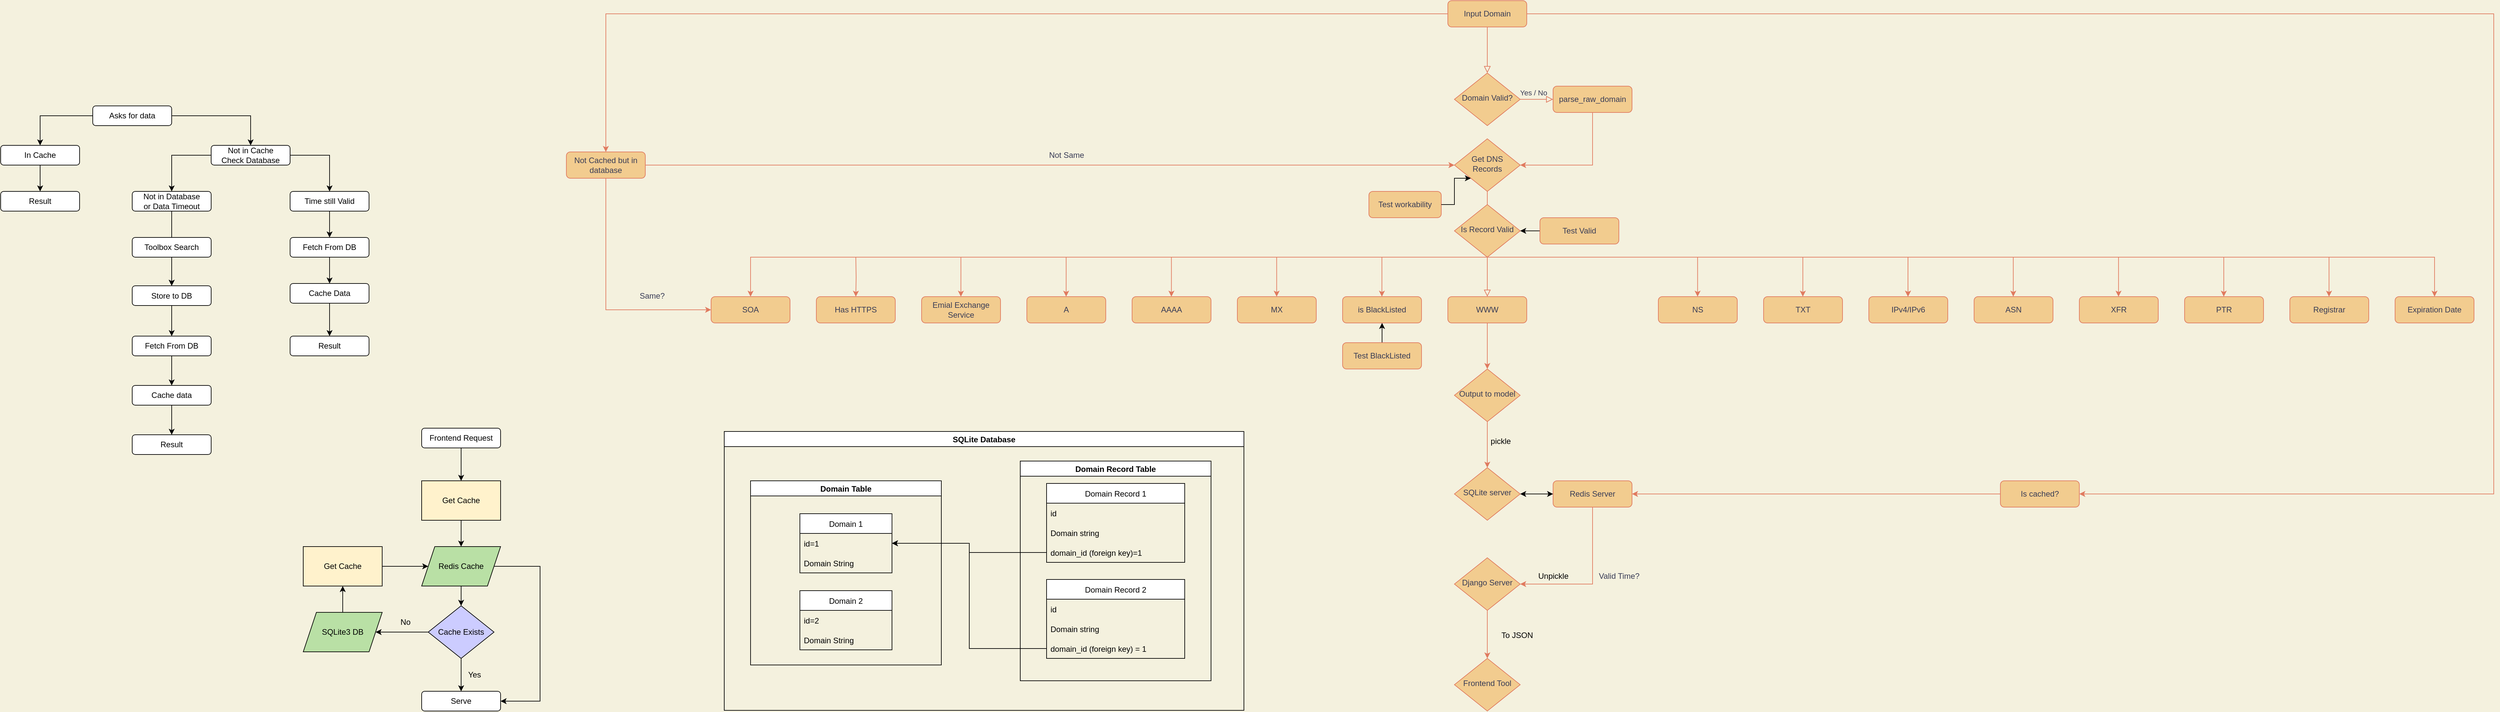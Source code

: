 <mxfile version="20.3.0" type="device"><diagram id="C5RBs43oDa-KdzZeNtuy" name="Page-1"><mxGraphModel dx="2955" dy="2113" grid="1" gridSize="10" guides="1" tooltips="1" connect="1" arrows="1" fold="1" page="1" pageScale="1" pageWidth="1169" pageHeight="827" background="#F4F1DE" math="0" shadow="0"><root><mxCell id="WIyWlLk6GJQsqaUBKTNV-0"/><mxCell id="WIyWlLk6GJQsqaUBKTNV-1" parent="WIyWlLk6GJQsqaUBKTNV-0"/><mxCell id="WIyWlLk6GJQsqaUBKTNV-2" value="" style="rounded=0;html=1;jettySize=auto;orthogonalLoop=1;fontSize=11;endArrow=block;endFill=0;endSize=8;strokeWidth=1;shadow=0;labelBackgroundColor=none;edgeStyle=orthogonalEdgeStyle;strokeColor=#E07A5F;fontColor=#393C56;" parent="WIyWlLk6GJQsqaUBKTNV-1" source="WIyWlLk6GJQsqaUBKTNV-3" target="WIyWlLk6GJQsqaUBKTNV-6" edge="1"><mxGeometry relative="1" as="geometry"/></mxCell><mxCell id="xuSdyTLcjYyy7Lvfnghe-105" style="edgeStyle=orthogonalEdgeStyle;rounded=0;orthogonalLoop=1;jettySize=auto;html=1;exitX=1;exitY=0.5;exitDx=0;exitDy=0;entryX=1;entryY=0.5;entryDx=0;entryDy=0;strokeColor=#E07A5F;fontColor=#393C56;labelBackgroundColor=#F4F1DE;" parent="WIyWlLk6GJQsqaUBKTNV-1" source="WIyWlLk6GJQsqaUBKTNV-3" target="xuSdyTLcjYyy7Lvfnghe-106" edge="1"><mxGeometry relative="1" as="geometry"><Array as="points"><mxPoint x="1750"/><mxPoint x="1750" y="730"/></Array></mxGeometry></mxCell><mxCell id="xuSdyTLcjYyy7Lvfnghe-109" style="edgeStyle=orthogonalEdgeStyle;rounded=0;orthogonalLoop=1;jettySize=auto;html=1;exitX=0;exitY=0.5;exitDx=0;exitDy=0;entryX=0.5;entryY=0;entryDx=0;entryDy=0;strokeColor=#E07A5F;fontColor=#393C56;labelBackgroundColor=#F4F1DE;" parent="WIyWlLk6GJQsqaUBKTNV-1" source="WIyWlLk6GJQsqaUBKTNV-3" target="xuSdyTLcjYyy7Lvfnghe-108" edge="1"><mxGeometry relative="1" as="geometry"/></mxCell><mxCell id="WIyWlLk6GJQsqaUBKTNV-3" value="Input Domain" style="rounded=1;whiteSpace=wrap;html=1;fontSize=12;glass=0;strokeWidth=1;shadow=0;fillColor=#F2CC8F;strokeColor=#E07A5F;fontColor=#393C56;" parent="WIyWlLk6GJQsqaUBKTNV-1" vertex="1"><mxGeometry x="160" y="-20" width="120" height="40" as="geometry"/></mxCell><mxCell id="WIyWlLk6GJQsqaUBKTNV-5" value="Yes / No" style="edgeStyle=orthogonalEdgeStyle;rounded=0;html=1;jettySize=auto;orthogonalLoop=1;fontSize=11;endArrow=block;endFill=0;endSize=8;strokeWidth=1;shadow=0;labelBackgroundColor=none;strokeColor=#E07A5F;fontColor=#393C56;" parent="WIyWlLk6GJQsqaUBKTNV-1" source="WIyWlLk6GJQsqaUBKTNV-6" edge="1"><mxGeometry x="-0.2" y="10" relative="1" as="geometry"><mxPoint as="offset"/><mxPoint x="320" y="130" as="targetPoint"/></mxGeometry></mxCell><mxCell id="WIyWlLk6GJQsqaUBKTNV-6" value="Domain Valid?" style="rhombus;whiteSpace=wrap;html=1;shadow=0;fontFamily=Helvetica;fontSize=12;align=center;strokeWidth=1;spacing=6;spacingTop=-4;fillColor=#F2CC8F;strokeColor=#E07A5F;fontColor=#393C56;" parent="WIyWlLk6GJQsqaUBKTNV-1" vertex="1"><mxGeometry x="170" y="90" width="100" height="80" as="geometry"/></mxCell><mxCell id="xuSdyTLcjYyy7Lvfnghe-0" style="edgeStyle=orthogonalEdgeStyle;rounded=0;orthogonalLoop=1;jettySize=auto;html=1;exitX=0.5;exitY=1;exitDx=0;exitDy=0;entryX=1;entryY=0.5;entryDx=0;entryDy=0;strokeColor=#E07A5F;fontColor=#393C56;labelBackgroundColor=#F4F1DE;" parent="WIyWlLk6GJQsqaUBKTNV-1" target="WIyWlLk6GJQsqaUBKTNV-10" edge="1"><mxGeometry relative="1" as="geometry"><mxPoint x="380" y="150" as="sourcePoint"/><Array as="points"><mxPoint x="380" y="230"/></Array></mxGeometry></mxCell><mxCell id="WIyWlLk6GJQsqaUBKTNV-7" value="parse_raw_domain" style="rounded=1;whiteSpace=wrap;html=1;fontSize=12;glass=0;strokeWidth=1;shadow=0;fillColor=#F2CC8F;strokeColor=#E07A5F;fontColor=#393C56;" parent="WIyWlLk6GJQsqaUBKTNV-1" vertex="1"><mxGeometry x="320" y="110" width="120" height="40" as="geometry"/></mxCell><mxCell id="xuSdyTLcjYyy7Lvfnghe-17" style="edgeStyle=orthogonalEdgeStyle;rounded=0;orthogonalLoop=1;jettySize=auto;html=1;exitX=0.5;exitY=1;exitDx=0;exitDy=0;entryX=0.5;entryY=0;entryDx=0;entryDy=0;strokeColor=#E07A5F;fontColor=#393C56;labelBackgroundColor=#F4F1DE;" parent="WIyWlLk6GJQsqaUBKTNV-1" source="WIyWlLk6GJQsqaUBKTNV-10" target="xuSdyTLcjYyy7Lvfnghe-2" edge="1"><mxGeometry relative="1" as="geometry"><mxPoint x="-900" y="420" as="targetPoint"/><Array as="points"><mxPoint x="-900" y="370"/></Array></mxGeometry></mxCell><mxCell id="WIyWlLk6GJQsqaUBKTNV-10" value="Get DNS Records" style="rhombus;whiteSpace=wrap;html=1;shadow=0;fontFamily=Helvetica;fontSize=12;align=center;strokeWidth=1;spacing=6;spacingTop=-4;fillColor=#F2CC8F;strokeColor=#E07A5F;fontColor=#393C56;" parent="WIyWlLk6GJQsqaUBKTNV-1" vertex="1"><mxGeometry x="170" y="190" width="100" height="80" as="geometry"/></mxCell><mxCell id="xuSdyTLcjYyy7Lvfnghe-100" style="edgeStyle=orthogonalEdgeStyle;rounded=0;orthogonalLoop=1;jettySize=auto;html=1;exitX=0.5;exitY=1;exitDx=0;exitDy=0;entryX=0.5;entryY=0;entryDx=0;entryDy=0;strokeColor=#E07A5F;fontColor=#393C56;labelBackgroundColor=#F4F1DE;" parent="WIyWlLk6GJQsqaUBKTNV-1" source="WIyWlLk6GJQsqaUBKTNV-11" target="xuSdyTLcjYyy7Lvfnghe-34" edge="1"><mxGeometry relative="1" as="geometry"/></mxCell><mxCell id="WIyWlLk6GJQsqaUBKTNV-11" value="WWW" style="rounded=1;whiteSpace=wrap;html=1;fontSize=12;glass=0;strokeWidth=1;shadow=0;fillColor=#F2CC8F;strokeColor=#E07A5F;fontColor=#393C56;" parent="WIyWlLk6GJQsqaUBKTNV-1" vertex="1"><mxGeometry x="160" y="430" width="120" height="40" as="geometry"/></mxCell><mxCell id="xuSdyTLcjYyy7Lvfnghe-2" value="SOA" style="rounded=1;whiteSpace=wrap;html=1;fontSize=12;glass=0;strokeWidth=1;shadow=0;fillColor=#F2CC8F;strokeColor=#E07A5F;fontColor=#393C56;" parent="WIyWlLk6GJQsqaUBKTNV-1" vertex="1"><mxGeometry x="-960" y="430" width="120" height="40" as="geometry"/></mxCell><mxCell id="xuSdyTLcjYyy7Lvfnghe-3" value="MX" style="rounded=1;whiteSpace=wrap;html=1;fontSize=12;glass=0;strokeWidth=1;shadow=0;fillColor=#F2CC8F;strokeColor=#E07A5F;fontColor=#393C56;" parent="WIyWlLk6GJQsqaUBKTNV-1" vertex="1"><mxGeometry x="-160" y="430" width="120" height="40" as="geometry"/></mxCell><mxCell id="xuSdyTLcjYyy7Lvfnghe-4" value="NS" style="rounded=1;whiteSpace=wrap;html=1;fontSize=12;glass=0;strokeWidth=1;shadow=0;fillColor=#F2CC8F;strokeColor=#E07A5F;fontColor=#393C56;" parent="WIyWlLk6GJQsqaUBKTNV-1" vertex="1"><mxGeometry x="480" y="430" width="120" height="40" as="geometry"/></mxCell><mxCell id="xuSdyTLcjYyy7Lvfnghe-5" value="AAAA" style="rounded=1;whiteSpace=wrap;html=1;fontSize=12;glass=0;strokeWidth=1;shadow=0;fillColor=#F2CC8F;strokeColor=#E07A5F;fontColor=#393C56;" parent="WIyWlLk6GJQsqaUBKTNV-1" vertex="1"><mxGeometry x="-320" y="430" width="120" height="40" as="geometry"/></mxCell><mxCell id="xuSdyTLcjYyy7Lvfnghe-6" value="TXT" style="rounded=1;whiteSpace=wrap;html=1;fontSize=12;glass=0;strokeWidth=1;shadow=0;fillColor=#F2CC8F;strokeColor=#E07A5F;fontColor=#393C56;" parent="WIyWlLk6GJQsqaUBKTNV-1" vertex="1"><mxGeometry x="640" y="430" width="120" height="40" as="geometry"/></mxCell><mxCell id="xuSdyTLcjYyy7Lvfnghe-7" value="A" style="rounded=1;whiteSpace=wrap;html=1;fontSize=12;glass=0;strokeWidth=1;shadow=0;fillColor=#F2CC8F;strokeColor=#E07A5F;fontColor=#393C56;" parent="WIyWlLk6GJQsqaUBKTNV-1" vertex="1"><mxGeometry x="-480" y="430" width="120" height="40" as="geometry"/></mxCell><mxCell id="xuSdyTLcjYyy7Lvfnghe-8" value="IPv4/IPv6" style="rounded=1;whiteSpace=wrap;html=1;fontSize=12;glass=0;strokeWidth=1;shadow=0;fillColor=#F2CC8F;strokeColor=#E07A5F;fontColor=#393C56;" parent="WIyWlLk6GJQsqaUBKTNV-1" vertex="1"><mxGeometry x="800" y="430" width="120" height="40" as="geometry"/></mxCell><mxCell id="xuSdyTLcjYyy7Lvfnghe-9" value="ASN" style="rounded=1;whiteSpace=wrap;html=1;fontSize=12;glass=0;strokeWidth=1;shadow=0;fillColor=#F2CC8F;strokeColor=#E07A5F;fontColor=#393C56;" parent="WIyWlLk6GJQsqaUBKTNV-1" vertex="1"><mxGeometry x="960" y="430" width="120" height="40" as="geometry"/></mxCell><mxCell id="xuSdyTLcjYyy7Lvfnghe-10" value="XFR" style="rounded=1;whiteSpace=wrap;html=1;fontSize=12;glass=0;strokeWidth=1;shadow=0;fillColor=#F2CC8F;strokeColor=#E07A5F;fontColor=#393C56;" parent="WIyWlLk6GJQsqaUBKTNV-1" vertex="1"><mxGeometry x="1120" y="430" width="120" height="40" as="geometry"/></mxCell><mxCell id="xuSdyTLcjYyy7Lvfnghe-11" value="PTR" style="rounded=1;whiteSpace=wrap;html=1;fontSize=12;glass=0;strokeWidth=1;shadow=0;fillColor=#F2CC8F;strokeColor=#E07A5F;fontColor=#393C56;" parent="WIyWlLk6GJQsqaUBKTNV-1" vertex="1"><mxGeometry x="1280" y="430" width="120" height="40" as="geometry"/></mxCell><mxCell id="xuSdyTLcjYyy7Lvfnghe-12" value="Registrar" style="rounded=1;whiteSpace=wrap;html=1;fontSize=12;glass=0;strokeWidth=1;shadow=0;fillColor=#F2CC8F;strokeColor=#E07A5F;fontColor=#393C56;" parent="WIyWlLk6GJQsqaUBKTNV-1" vertex="1"><mxGeometry x="1440" y="430" width="120" height="40" as="geometry"/></mxCell><mxCell id="xuSdyTLcjYyy7Lvfnghe-13" value="Expiration Date" style="rounded=1;whiteSpace=wrap;html=1;fontSize=12;glass=0;strokeWidth=1;shadow=0;fillColor=#F2CC8F;strokeColor=#E07A5F;fontColor=#393C56;" parent="WIyWlLk6GJQsqaUBKTNV-1" vertex="1"><mxGeometry x="1600" y="430" width="120" height="40" as="geometry"/></mxCell><mxCell id="xuSdyTLcjYyy7Lvfnghe-14" value="Emial Exchange Service&lt;span style=&quot;color: rgba(0, 0, 0, 0); font-family: monospace; font-size: 0px; text-align: start;&quot;&gt;%3CmxGraphModel%3E%3Croot%3E%3CmxCell%20id%3D%220%22%2F%3E%3CmxCell%20id%3D%221%22%20parent%3D%220%22%2F%3E%3CmxCell%20id%3D%222%22%20value%3D%22A%22%20style%3D%22rounded%3D1%3BwhiteSpace%3Dwrap%3Bhtml%3D1%3BfontSize%3D12%3Bglass%3D0%3BstrokeWidth%3D1%3Bshadow%3D0%3B%22%20vertex%3D%221%22%20parent%3D%221%22%3E%3CmxGeometry%20x%3D%22-480%22%20y%3D%22430%22%20width%3D%22120%22%20height%3D%2240%22%20as%3D%22geometry%22%2F%3E%3C%2FmxCell%3E%3C%2Froot%3E%3C%2FmxGraphModel%3E&lt;/span&gt;" style="rounded=1;whiteSpace=wrap;html=1;fontSize=12;glass=0;strokeWidth=1;shadow=0;fillColor=#F2CC8F;strokeColor=#E07A5F;fontColor=#393C56;" parent="WIyWlLk6GJQsqaUBKTNV-1" vertex="1"><mxGeometry x="-640" y="430" width="120" height="40" as="geometry"/></mxCell><mxCell id="xuSdyTLcjYyy7Lvfnghe-15" value="Has HTTPS" style="rounded=1;whiteSpace=wrap;html=1;fontSize=12;glass=0;strokeWidth=1;shadow=0;fillColor=#F2CC8F;strokeColor=#E07A5F;fontColor=#393C56;" parent="WIyWlLk6GJQsqaUBKTNV-1" vertex="1"><mxGeometry x="-800" y="430" width="120" height="40" as="geometry"/></mxCell><mxCell id="xuSdyTLcjYyy7Lvfnghe-16" value="is BlackListed" style="rounded=1;whiteSpace=wrap;html=1;fontSize=12;glass=0;strokeWidth=1;shadow=0;fillColor=#F2CC8F;strokeColor=#E07A5F;fontColor=#393C56;" parent="WIyWlLk6GJQsqaUBKTNV-1" vertex="1"><mxGeometry y="430" width="120" height="40" as="geometry"/></mxCell><mxCell id="xuSdyTLcjYyy7Lvfnghe-28" style="edgeStyle=orthogonalEdgeStyle;rounded=0;orthogonalLoop=1;jettySize=auto;html=1;entryX=0.5;entryY=0;entryDx=0;entryDy=0;strokeColor=#E07A5F;fontColor=#393C56;labelBackgroundColor=#F4F1DE;" parent="WIyWlLk6GJQsqaUBKTNV-1" edge="1"><mxGeometry relative="1" as="geometry"><mxPoint x="859.53" y="430" as="targetPoint"/><mxPoint x="859.53" y="370" as="sourcePoint"/><Array as="points"><mxPoint x="859.77" y="400"/><mxPoint x="859.77" y="400"/></Array></mxGeometry></mxCell><mxCell id="xuSdyTLcjYyy7Lvfnghe-116" style="edgeStyle=orthogonalEdgeStyle;rounded=0;orthogonalLoop=1;jettySize=auto;html=1;entryX=0.5;entryY=0;entryDx=0;entryDy=0;strokeColor=#E07A5F;fontColor=#393C56;labelBackgroundColor=#F4F1DE;" parent="WIyWlLk6GJQsqaUBKTNV-1" source="xuSdyTLcjYyy7Lvfnghe-34" target="xuSdyTLcjYyy7Lvfnghe-35" edge="1"><mxGeometry relative="1" as="geometry"/></mxCell><mxCell id="xuSdyTLcjYyy7Lvfnghe-34" value="Output to model&lt;br&gt;" style="rhombus;whiteSpace=wrap;html=1;shadow=0;fontFamily=Helvetica;fontSize=12;align=center;strokeWidth=1;spacing=6;spacingTop=-4;fillColor=#F2CC8F;strokeColor=#E07A5F;fontColor=#393C56;" parent="WIyWlLk6GJQsqaUBKTNV-1" vertex="1"><mxGeometry x="170" y="540" width="100" height="80" as="geometry"/></mxCell><mxCell id="xuSdyTLcjYyy7Lvfnghe-35" value="SQLite server" style="rhombus;whiteSpace=wrap;html=1;shadow=0;fontFamily=Helvetica;fontSize=12;align=center;strokeWidth=1;spacing=6;spacingTop=-4;fillColor=#F2CC8F;strokeColor=#E07A5F;fontColor=#393C56;" parent="WIyWlLk6GJQsqaUBKTNV-1" vertex="1"><mxGeometry x="170" y="690" width="100" height="80" as="geometry"/></mxCell><mxCell id="xuSdyTLcjYyy7Lvfnghe-120" style="edgeStyle=orthogonalEdgeStyle;rounded=0;orthogonalLoop=1;jettySize=auto;html=1;entryX=0.5;entryY=0;entryDx=0;entryDy=0;strokeColor=#E07A5F;fontColor=#393C56;labelBackgroundColor=#F4F1DE;" parent="WIyWlLk6GJQsqaUBKTNV-1" source="xuSdyTLcjYyy7Lvfnghe-36" target="xuSdyTLcjYyy7Lvfnghe-37" edge="1"><mxGeometry relative="1" as="geometry"/></mxCell><mxCell id="xuSdyTLcjYyy7Lvfnghe-36" value="Django Server" style="rhombus;whiteSpace=wrap;html=1;shadow=0;fontFamily=Helvetica;fontSize=12;align=center;strokeWidth=1;spacing=6;spacingTop=-4;fillColor=#F2CC8F;strokeColor=#E07A5F;fontColor=#393C56;" parent="WIyWlLk6GJQsqaUBKTNV-1" vertex="1"><mxGeometry x="170" y="827" width="100" height="80" as="geometry"/></mxCell><mxCell id="xuSdyTLcjYyy7Lvfnghe-37" value="Frontend Tool" style="rhombus;whiteSpace=wrap;html=1;shadow=0;fontFamily=Helvetica;fontSize=12;align=center;strokeWidth=1;spacing=6;spacingTop=-4;fillColor=#F2CC8F;strokeColor=#E07A5F;fontColor=#393C56;" parent="WIyWlLk6GJQsqaUBKTNV-1" vertex="1"><mxGeometry x="170" y="980" width="100" height="80" as="geometry"/></mxCell><mxCell id="xuSdyTLcjYyy7Lvfnghe-40" value="" style="group;fontColor=#393C56;" parent="WIyWlLk6GJQsqaUBKTNV-1" vertex="1" connectable="0"><mxGeometry x="-740" y="370" width="2400" height="30" as="geometry"/></mxCell><mxCell id="xuSdyTLcjYyy7Lvfnghe-30" style="edgeStyle=orthogonalEdgeStyle;rounded=0;orthogonalLoop=1;jettySize=auto;html=1;entryX=0.5;entryY=0;entryDx=0;entryDy=0;strokeColor=#E07A5F;fontColor=#393C56;labelBackgroundColor=#F4F1DE;" parent="xuSdyTLcjYyy7Lvfnghe-40" edge="1"><mxGeometry relative="1" as="geometry"><mxPoint x="1759.58" y="60" as="targetPoint"/><mxPoint x="1759.58" as="sourcePoint"/><Array as="points"><mxPoint x="1759.82" y="30"/><mxPoint x="1759.82" y="30"/></Array></mxGeometry></mxCell><mxCell id="xuSdyTLcjYyy7Lvfnghe-31" style="edgeStyle=orthogonalEdgeStyle;rounded=0;orthogonalLoop=1;jettySize=auto;html=1;entryX=0.5;entryY=0;entryDx=0;entryDy=0;strokeColor=#E07A5F;fontColor=#393C56;labelBackgroundColor=#F4F1DE;" parent="xuSdyTLcjYyy7Lvfnghe-40" edge="1"><mxGeometry relative="1" as="geometry"><mxPoint x="1919.58" y="60" as="targetPoint"/><mxPoint x="1919.58" as="sourcePoint"/><Array as="points"><mxPoint x="1919.82" y="30"/><mxPoint x="1919.82" y="30"/></Array></mxGeometry></mxCell><mxCell id="xuSdyTLcjYyy7Lvfnghe-32" style="edgeStyle=orthogonalEdgeStyle;rounded=0;orthogonalLoop=1;jettySize=auto;html=1;entryX=0.5;entryY=0;entryDx=0;entryDy=0;strokeColor=#E07A5F;fontColor=#393C56;labelBackgroundColor=#F4F1DE;" parent="xuSdyTLcjYyy7Lvfnghe-40" edge="1"><mxGeometry relative="1" as="geometry"><mxPoint x="2079.58" y="60" as="targetPoint"/><mxPoint x="2079.58" as="sourcePoint"/><Array as="points"><mxPoint x="2079.82" y="30"/><mxPoint x="2079.82" y="30"/></Array></mxGeometry></mxCell><mxCell id="xuSdyTLcjYyy7Lvfnghe-33" style="edgeStyle=orthogonalEdgeStyle;rounded=0;orthogonalLoop=1;jettySize=auto;html=1;entryX=0.5;entryY=0;entryDx=0;entryDy=0;strokeColor=#E07A5F;fontColor=#393C56;labelBackgroundColor=#F4F1DE;" parent="xuSdyTLcjYyy7Lvfnghe-40" edge="1"><mxGeometry relative="1" as="geometry"><mxPoint x="2239.58" y="60" as="targetPoint"/><mxPoint x="2239.58" as="sourcePoint"/><Array as="points"><mxPoint x="2239.82" y="30"/><mxPoint x="2239.82" y="30"/></Array></mxGeometry></mxCell><mxCell id="xuSdyTLcjYyy7Lvfnghe-39" value="" style="group;fontColor=#393C56;" parent="xuSdyTLcjYyy7Lvfnghe-40" vertex="1" connectable="0"><mxGeometry width="2400" height="30" as="geometry"/></mxCell><mxCell id="xuSdyTLcjYyy7Lvfnghe-18" style="edgeStyle=orthogonalEdgeStyle;rounded=0;orthogonalLoop=1;jettySize=auto;html=1;entryX=0.5;entryY=0;entryDx=0;entryDy=0;strokeColor=#E07A5F;fontColor=#393C56;labelBackgroundColor=#F4F1DE;" parent="xuSdyTLcjYyy7Lvfnghe-39" target="xuSdyTLcjYyy7Lvfnghe-15" edge="1"><mxGeometry relative="1" as="geometry"><mxPoint x="-0.143" as="targetPoint"/><mxPoint as="sourcePoint"/></mxGeometry></mxCell><mxCell id="xuSdyTLcjYyy7Lvfnghe-19" style="edgeStyle=orthogonalEdgeStyle;rounded=0;orthogonalLoop=1;jettySize=auto;html=1;entryX=0.5;entryY=0;entryDx=0;entryDy=0;strokeColor=#E07A5F;fontColor=#393C56;labelBackgroundColor=#F4F1DE;" parent="xuSdyTLcjYyy7Lvfnghe-39" edge="1"><mxGeometry relative="1" as="geometry"><mxPoint x="159.76" y="60" as="targetPoint"/><mxPoint x="159.76" as="sourcePoint"/><Array as="points"><mxPoint x="159.76" y="20"/><mxPoint x="159.76" y="20"/></Array></mxGeometry></mxCell><mxCell id="xuSdyTLcjYyy7Lvfnghe-20" style="edgeStyle=orthogonalEdgeStyle;rounded=0;orthogonalLoop=1;jettySize=auto;html=1;entryX=0.5;entryY=0;entryDx=0;entryDy=0;strokeColor=#E07A5F;fontColor=#393C56;labelBackgroundColor=#F4F1DE;" parent="xuSdyTLcjYyy7Lvfnghe-39" edge="1"><mxGeometry relative="1" as="geometry"><mxPoint x="319.76" y="60" as="targetPoint"/><mxPoint x="319.76" as="sourcePoint"/><Array as="points"><mxPoint x="319.76" y="20"/><mxPoint x="319.76" y="20"/></Array></mxGeometry></mxCell><mxCell id="xuSdyTLcjYyy7Lvfnghe-21" style="edgeStyle=orthogonalEdgeStyle;rounded=0;orthogonalLoop=1;jettySize=auto;html=1;entryX=0.5;entryY=0;entryDx=0;entryDy=0;strokeColor=#E07A5F;fontColor=#393C56;labelBackgroundColor=#F4F1DE;" parent="xuSdyTLcjYyy7Lvfnghe-39" edge="1"><mxGeometry relative="1" as="geometry"><mxPoint x="479.76" y="60" as="targetPoint"/><mxPoint x="479.76" as="sourcePoint"/><Array as="points"><mxPoint x="479.76" y="20"/><mxPoint x="479.76" y="20"/></Array></mxGeometry></mxCell><mxCell id="xuSdyTLcjYyy7Lvfnghe-24" style="edgeStyle=orthogonalEdgeStyle;rounded=0;orthogonalLoop=1;jettySize=auto;html=1;entryX=0.5;entryY=0;entryDx=0;entryDy=0;strokeColor=#E07A5F;fontColor=#393C56;labelBackgroundColor=#F4F1DE;" parent="xuSdyTLcjYyy7Lvfnghe-39" edge="1"><mxGeometry relative="1" as="geometry"><mxPoint x="1279.67" y="60" as="targetPoint"/><mxPoint x="1279.67" as="sourcePoint"/><Array as="points"><mxPoint x="1279.91" y="30"/><mxPoint x="1279.91" y="30"/></Array></mxGeometry></mxCell><mxCell id="xuSdyTLcjYyy7Lvfnghe-27" style="edgeStyle=orthogonalEdgeStyle;rounded=0;orthogonalLoop=1;jettySize=auto;html=1;entryX=0.5;entryY=0;entryDx=0;entryDy=0;strokeColor=#E07A5F;fontColor=#393C56;labelBackgroundColor=#F4F1DE;" parent="xuSdyTLcjYyy7Lvfnghe-39" edge="1"><mxGeometry relative="1" as="geometry"><mxPoint x="1439.67" y="60" as="targetPoint"/><mxPoint x="1439.67" as="sourcePoint"/><Array as="points"><mxPoint x="1439.91" y="30"/><mxPoint x="1439.91" y="30"/></Array></mxGeometry></mxCell><mxCell id="xuSdyTLcjYyy7Lvfnghe-29" style="edgeStyle=orthogonalEdgeStyle;rounded=0;orthogonalLoop=1;jettySize=auto;html=1;entryX=0.5;entryY=0;entryDx=0;entryDy=0;strokeColor=#E07A5F;fontColor=#393C56;labelBackgroundColor=#F4F1DE;" parent="xuSdyTLcjYyy7Lvfnghe-39" edge="1"><mxGeometry relative="1" as="geometry"><mxPoint x="1599.53" y="60" as="targetPoint"/><mxPoint x="1599.53" as="sourcePoint"/><Array as="points"><mxPoint x="1599.77" y="30"/><mxPoint x="1599.77" y="30"/></Array></mxGeometry></mxCell><mxCell id="xuSdyTLcjYyy7Lvfnghe-38" value="" style="group;fontColor=#393C56;" parent="xuSdyTLcjYyy7Lvfnghe-39" vertex="1" connectable="0"><mxGeometry x="640" width="1760" height="30" as="geometry"/></mxCell><mxCell id="WIyWlLk6GJQsqaUBKTNV-8" value="" style="rounded=0;html=1;jettySize=auto;orthogonalLoop=1;fontSize=11;endArrow=block;endFill=0;endSize=8;strokeWidth=1;shadow=0;labelBackgroundColor=none;edgeStyle=orthogonalEdgeStyle;strokeColor=#E07A5F;fontColor=#393C56;" parent="xuSdyTLcjYyy7Lvfnghe-38" source="WIyWlLk6GJQsqaUBKTNV-10" target="WIyWlLk6GJQsqaUBKTNV-11" edge="1"><mxGeometry x="0.333" y="20" relative="1" as="geometry"><mxPoint as="offset"/></mxGeometry></mxCell><mxCell id="xuSdyTLcjYyy7Lvfnghe-25" style="edgeStyle=orthogonalEdgeStyle;rounded=0;orthogonalLoop=1;jettySize=auto;html=1;exitX=0.5;exitY=1;exitDx=0;exitDy=0;entryX=0.5;entryY=0;entryDx=0;entryDy=0;strokeColor=#E07A5F;fontColor=#393C56;labelBackgroundColor=#F4F1DE;" parent="xuSdyTLcjYyy7Lvfnghe-38" source="WIyWlLk6GJQsqaUBKTNV-10" target="xuSdyTLcjYyy7Lvfnghe-13" edge="1"><mxGeometry relative="1" as="geometry"><Array as="points"><mxPoint x="1760"/></Array></mxGeometry></mxCell><mxCell id="xuSdyTLcjYyy7Lvfnghe-22" style="edgeStyle=orthogonalEdgeStyle;rounded=0;orthogonalLoop=1;jettySize=auto;html=1;entryX=0.5;entryY=0;entryDx=0;entryDy=0;strokeColor=#E07A5F;fontColor=#393C56;labelBackgroundColor=#F4F1DE;" parent="xuSdyTLcjYyy7Lvfnghe-38" edge="1"><mxGeometry relative="1" as="geometry"><mxPoint x="-0.24" y="60" as="targetPoint"/><mxPoint x="-0.24" as="sourcePoint"/><Array as="points"><mxPoint y="30"/><mxPoint y="30"/></Array></mxGeometry></mxCell><mxCell id="xuSdyTLcjYyy7Lvfnghe-23" style="edgeStyle=orthogonalEdgeStyle;rounded=0;orthogonalLoop=1;jettySize=auto;html=1;entryX=0.5;entryY=0;entryDx=0;entryDy=0;strokeColor=#E07A5F;fontColor=#393C56;labelBackgroundColor=#F4F1DE;" parent="xuSdyTLcjYyy7Lvfnghe-38" edge="1"><mxGeometry relative="1" as="geometry"><mxPoint x="159.76" y="60" as="targetPoint"/><mxPoint x="159.76" as="sourcePoint"/><Array as="points"><mxPoint x="160" y="30"/><mxPoint x="160" y="30"/></Array></mxGeometry></mxCell><mxCell id="xuSdyTLcjYyy7Lvfnghe-104" style="edgeStyle=orthogonalEdgeStyle;rounded=0;orthogonalLoop=1;jettySize=auto;html=1;exitX=0.5;exitY=1;exitDx=0;exitDy=0;entryX=1;entryY=0.5;entryDx=0;entryDy=0;strokeColor=#E07A5F;fontColor=#393C56;labelBackgroundColor=#F4F1DE;" parent="WIyWlLk6GJQsqaUBKTNV-1" source="xuSdyTLcjYyy7Lvfnghe-102" target="xuSdyTLcjYyy7Lvfnghe-36" edge="1"><mxGeometry relative="1" as="geometry"/></mxCell><mxCell id="xuSdyTLcjYyy7Lvfnghe-102" value="Redis Server" style="rounded=1;whiteSpace=wrap;html=1;fontSize=12;glass=0;strokeWidth=1;shadow=0;fillColor=#F2CC8F;strokeColor=#E07A5F;fontColor=#393C56;" parent="WIyWlLk6GJQsqaUBKTNV-1" vertex="1"><mxGeometry x="320" y="710" width="120" height="40" as="geometry"/></mxCell><mxCell id="xuSdyTLcjYyy7Lvfnghe-107" style="edgeStyle=orthogonalEdgeStyle;rounded=0;orthogonalLoop=1;jettySize=auto;html=1;exitX=0;exitY=0.5;exitDx=0;exitDy=0;entryX=1;entryY=0.5;entryDx=0;entryDy=0;strokeColor=#E07A5F;fontColor=#393C56;labelBackgroundColor=#F4F1DE;" parent="WIyWlLk6GJQsqaUBKTNV-1" source="xuSdyTLcjYyy7Lvfnghe-106" target="xuSdyTLcjYyy7Lvfnghe-102" edge="1"><mxGeometry relative="1" as="geometry"/></mxCell><mxCell id="xuSdyTLcjYyy7Lvfnghe-106" value="Is cached?" style="rounded=1;whiteSpace=wrap;html=1;fontSize=12;glass=0;strokeWidth=1;shadow=0;fillColor=#F2CC8F;strokeColor=#E07A5F;fontColor=#393C56;" parent="WIyWlLk6GJQsqaUBKTNV-1" vertex="1"><mxGeometry x="1000" y="710" width="120" height="40" as="geometry"/></mxCell><mxCell id="xuSdyTLcjYyy7Lvfnghe-110" style="edgeStyle=orthogonalEdgeStyle;rounded=0;orthogonalLoop=1;jettySize=auto;html=1;exitX=0.5;exitY=1;exitDx=0;exitDy=0;entryX=0;entryY=0.5;entryDx=0;entryDy=0;strokeColor=#E07A5F;fontColor=#393C56;labelBackgroundColor=#F4F1DE;" parent="WIyWlLk6GJQsqaUBKTNV-1" source="xuSdyTLcjYyy7Lvfnghe-108" target="xuSdyTLcjYyy7Lvfnghe-2" edge="1"><mxGeometry relative="1" as="geometry"><Array as="points"><mxPoint x="-1120" y="450"/></Array></mxGeometry></mxCell><mxCell id="xuSdyTLcjYyy7Lvfnghe-114" style="edgeStyle=orthogonalEdgeStyle;rounded=0;orthogonalLoop=1;jettySize=auto;html=1;exitX=1;exitY=0.5;exitDx=0;exitDy=0;entryX=0;entryY=0.5;entryDx=0;entryDy=0;strokeColor=#E07A5F;fontColor=#393C56;labelBackgroundColor=#F4F1DE;" parent="WIyWlLk6GJQsqaUBKTNV-1" source="xuSdyTLcjYyy7Lvfnghe-108" target="WIyWlLk6GJQsqaUBKTNV-10" edge="1"><mxGeometry relative="1" as="geometry"/></mxCell><mxCell id="xuSdyTLcjYyy7Lvfnghe-108" value="Not Cached but in database" style="rounded=1;whiteSpace=wrap;html=1;fontSize=12;glass=0;strokeWidth=1;shadow=0;flipV=1;fillColor=#F2CC8F;strokeColor=#E07A5F;fontColor=#393C56;" parent="WIyWlLk6GJQsqaUBKTNV-1" vertex="1"><mxGeometry x="-1180" y="210" width="120" height="40" as="geometry"/></mxCell><mxCell id="xuSdyTLcjYyy7Lvfnghe-112" value="Same?" style="text;html=1;align=center;verticalAlign=middle;resizable=0;points=[];autosize=1;strokeColor=none;fillColor=none;fontColor=#393C56;" parent="WIyWlLk6GJQsqaUBKTNV-1" vertex="1"><mxGeometry x="-1080" y="414" width="60" height="30" as="geometry"/></mxCell><mxCell id="xuSdyTLcjYyy7Lvfnghe-115" value="Not Same" style="text;html=1;align=center;verticalAlign=middle;resizable=0;points=[];autosize=1;strokeColor=none;fillColor=none;fontColor=#393C56;" parent="WIyWlLk6GJQsqaUBKTNV-1" vertex="1"><mxGeometry x="-460" y="200" width="80" height="30" as="geometry"/></mxCell><mxCell id="xuSdyTLcjYyy7Lvfnghe-118" value="Valid Time?" style="text;html=1;align=center;verticalAlign=middle;resizable=0;points=[];autosize=1;strokeColor=none;fillColor=none;fontColor=#393C56;" parent="WIyWlLk6GJQsqaUBKTNV-1" vertex="1"><mxGeometry x="375" y="840" width="90" height="30" as="geometry"/></mxCell><mxCell id="2LNnuSasA7xMnwPG6WVS-0" value="" style="endArrow=classic;startArrow=classic;html=1;rounded=0;entryX=0;entryY=0.5;entryDx=0;entryDy=0;" parent="WIyWlLk6GJQsqaUBKTNV-1" target="xuSdyTLcjYyy7Lvfnghe-102" edge="1"><mxGeometry width="50" height="50" relative="1" as="geometry"><mxPoint x="270" y="730" as="sourcePoint"/><mxPoint x="320" y="680" as="targetPoint"/></mxGeometry></mxCell><mxCell id="2LNnuSasA7xMnwPG6WVS-4" value="Is Record Valid" style="rhombus;whiteSpace=wrap;html=1;shadow=0;fontFamily=Helvetica;fontSize=12;align=center;strokeWidth=1;spacing=6;spacingTop=-4;fillColor=#F2CC8F;strokeColor=#E07A5F;fontColor=#393C56;" parent="WIyWlLk6GJQsqaUBKTNV-1" vertex="1"><mxGeometry x="170" y="290" width="100" height="80" as="geometry"/></mxCell><mxCell id="2LNnuSasA7xMnwPG6WVS-6" value="" style="edgeStyle=orthogonalEdgeStyle;rounded=0;orthogonalLoop=1;jettySize=auto;html=1;" parent="WIyWlLk6GJQsqaUBKTNV-1" source="2LNnuSasA7xMnwPG6WVS-5" target="2LNnuSasA7xMnwPG6WVS-4" edge="1"><mxGeometry relative="1" as="geometry"/></mxCell><mxCell id="2LNnuSasA7xMnwPG6WVS-5" value="Test Valid" style="rounded=1;whiteSpace=wrap;html=1;fontSize=12;glass=0;strokeWidth=1;shadow=0;fillColor=#F2CC8F;strokeColor=#E07A5F;fontColor=#393C56;" parent="WIyWlLk6GJQsqaUBKTNV-1" vertex="1"><mxGeometry x="300" y="310" width="120" height="40" as="geometry"/></mxCell><mxCell id="2LNnuSasA7xMnwPG6WVS-8" value="" style="edgeStyle=orthogonalEdgeStyle;rounded=0;orthogonalLoop=1;jettySize=auto;html=1;" parent="WIyWlLk6GJQsqaUBKTNV-1" source="2LNnuSasA7xMnwPG6WVS-7" target="xuSdyTLcjYyy7Lvfnghe-16" edge="1"><mxGeometry relative="1" as="geometry"/></mxCell><mxCell id="2LNnuSasA7xMnwPG6WVS-7" value="Test BlackListed" style="rounded=1;whiteSpace=wrap;html=1;fontSize=12;glass=0;strokeWidth=1;shadow=0;fillColor=#F2CC8F;strokeColor=#E07A5F;fontColor=#393C56;" parent="WIyWlLk6GJQsqaUBKTNV-1" vertex="1"><mxGeometry y="500" width="120" height="40" as="geometry"/></mxCell><mxCell id="2LNnuSasA7xMnwPG6WVS-9" value="Test workability" style="rounded=1;whiteSpace=wrap;html=1;fontSize=12;glass=0;strokeWidth=1;shadow=0;fillColor=#F2CC8F;strokeColor=#E07A5F;fontColor=#393C56;" parent="WIyWlLk6GJQsqaUBKTNV-1" vertex="1"><mxGeometry x="40" y="270" width="110" height="40" as="geometry"/></mxCell><mxCell id="2LNnuSasA7xMnwPG6WVS-10" value="" style="edgeStyle=orthogonalEdgeStyle;rounded=0;orthogonalLoop=1;jettySize=auto;html=1;entryX=0;entryY=1;entryDx=0;entryDy=0;exitX=1;exitY=0.5;exitDx=0;exitDy=0;" parent="WIyWlLk6GJQsqaUBKTNV-1" source="2LNnuSasA7xMnwPG6WVS-9" target="WIyWlLk6GJQsqaUBKTNV-10" edge="1"><mxGeometry relative="1" as="geometry"><mxPoint x="70.034" y="510" as="sourcePoint"/><mxPoint x="70.034" y="480" as="targetPoint"/></mxGeometry></mxCell><mxCell id="VyJinqwNUKmUt_eFGT4Y-0" value="pickle" style="text;html=1;align=center;verticalAlign=middle;resizable=0;points=[];autosize=1;strokeColor=none;fillColor=none;" parent="WIyWlLk6GJQsqaUBKTNV-1" vertex="1"><mxGeometry x="215" y="635" width="50" height="30" as="geometry"/></mxCell><mxCell id="VyJinqwNUKmUt_eFGT4Y-1" value="Unpickle" style="text;html=1;align=center;verticalAlign=middle;resizable=0;points=[];autosize=1;strokeColor=none;fillColor=none;" parent="WIyWlLk6GJQsqaUBKTNV-1" vertex="1"><mxGeometry x="285" y="840" width="70" height="30" as="geometry"/></mxCell><mxCell id="VyJinqwNUKmUt_eFGT4Y-2" value="To JSON" style="text;html=1;align=center;verticalAlign=middle;resizable=0;points=[];autosize=1;strokeColor=none;fillColor=none;" parent="WIyWlLk6GJQsqaUBKTNV-1" vertex="1"><mxGeometry x="230" y="930" width="70" height="30" as="geometry"/></mxCell><mxCell id="ofWvxWKO5_pVaXuyly6F-19" value="SQLite Database" style="swimlane;" parent="WIyWlLk6GJQsqaUBKTNV-1" vertex="1"><mxGeometry x="-940" y="635" width="790" height="424" as="geometry"/></mxCell><mxCell id="ofWvxWKO5_pVaXuyly6F-20" value="Domain Table" style="swimlane;" parent="ofWvxWKO5_pVaXuyly6F-19" vertex="1"><mxGeometry x="40" y="75" width="290" height="280" as="geometry"/></mxCell><mxCell id="ofWvxWKO5_pVaXuyly6F-0" value="Domain 1" style="swimlane;fontStyle=0;childLayout=stackLayout;horizontal=1;startSize=30;horizontalStack=0;resizeParent=1;resizeParentMax=0;resizeLast=0;collapsible=1;marginBottom=0;" parent="ofWvxWKO5_pVaXuyly6F-20" vertex="1"><mxGeometry x="75" y="50" width="140" height="90" as="geometry"><mxRectangle x="-520" y="707" width="90" height="30" as="alternateBounds"/></mxGeometry></mxCell><mxCell id="ofWvxWKO5_pVaXuyly6F-1" value="id=1" style="text;strokeColor=none;fillColor=none;align=left;verticalAlign=middle;spacingLeft=4;spacingRight=4;overflow=hidden;points=[[0,0.5],[1,0.5]];portConstraint=eastwest;rotatable=0;" parent="ofWvxWKO5_pVaXuyly6F-0" vertex="1"><mxGeometry y="30" width="140" height="30" as="geometry"/></mxCell><mxCell id="ofWvxWKO5_pVaXuyly6F-2" value="Domain String" style="text;strokeColor=none;fillColor=none;align=left;verticalAlign=middle;spacingLeft=4;spacingRight=4;overflow=hidden;points=[[0,0.5],[1,0.5]];portConstraint=eastwest;rotatable=0;" parent="ofWvxWKO5_pVaXuyly6F-0" vertex="1"><mxGeometry y="60" width="140" height="30" as="geometry"/></mxCell><mxCell id="ofWvxWKO5_pVaXuyly6F-16" value="Domain 2" style="swimlane;fontStyle=0;childLayout=stackLayout;horizontal=1;startSize=30;horizontalStack=0;resizeParent=1;resizeParentMax=0;resizeLast=0;collapsible=1;marginBottom=0;" parent="ofWvxWKO5_pVaXuyly6F-20" vertex="1"><mxGeometry x="75" y="167" width="140" height="90" as="geometry"><mxRectangle x="-520" y="850" width="90" height="30" as="alternateBounds"/></mxGeometry></mxCell><mxCell id="ofWvxWKO5_pVaXuyly6F-17" value="id=2" style="text;strokeColor=none;fillColor=none;align=left;verticalAlign=middle;spacingLeft=4;spacingRight=4;overflow=hidden;points=[[0,0.5],[1,0.5]];portConstraint=eastwest;rotatable=0;" parent="ofWvxWKO5_pVaXuyly6F-16" vertex="1"><mxGeometry y="30" width="140" height="30" as="geometry"/></mxCell><mxCell id="ofWvxWKO5_pVaXuyly6F-18" value="Domain String" style="text;strokeColor=none;fillColor=none;align=left;verticalAlign=middle;spacingLeft=4;spacingRight=4;overflow=hidden;points=[[0,0.5],[1,0.5]];portConstraint=eastwest;rotatable=0;" parent="ofWvxWKO5_pVaXuyly6F-16" vertex="1"><mxGeometry y="60" width="140" height="30" as="geometry"/></mxCell><mxCell id="ofWvxWKO5_pVaXuyly6F-21" value="Domain Record Table" style="swimlane;startSize=23;" parent="ofWvxWKO5_pVaXuyly6F-19" vertex="1"><mxGeometry x="450" y="45" width="290" height="334" as="geometry"/></mxCell><mxCell id="ofWvxWKO5_pVaXuyly6F-11" value="Domain Record 2" style="swimlane;fontStyle=0;childLayout=stackLayout;horizontal=1;startSize=30;horizontalStack=0;resizeParent=1;resizeParentMax=0;resizeLast=0;collapsible=1;marginBottom=0;" parent="ofWvxWKO5_pVaXuyly6F-21" vertex="1"><mxGeometry x="40" y="180" width="210" height="120" as="geometry"/></mxCell><mxCell id="ofWvxWKO5_pVaXuyly6F-12" value="id" style="text;strokeColor=none;fillColor=none;align=left;verticalAlign=middle;spacingLeft=4;spacingRight=4;overflow=hidden;points=[[0,0.5],[1,0.5]];portConstraint=eastwest;rotatable=0;" parent="ofWvxWKO5_pVaXuyly6F-11" vertex="1"><mxGeometry y="30" width="210" height="30" as="geometry"/></mxCell><mxCell id="ofWvxWKO5_pVaXuyly6F-13" value="Domain string" style="text;strokeColor=none;fillColor=none;align=left;verticalAlign=middle;spacingLeft=4;spacingRight=4;overflow=hidden;points=[[0,0.5],[1,0.5]];portConstraint=eastwest;rotatable=0;" parent="ofWvxWKO5_pVaXuyly6F-11" vertex="1"><mxGeometry y="60" width="210" height="30" as="geometry"/></mxCell><mxCell id="ofWvxWKO5_pVaXuyly6F-14" value="domain_id (foreign key) = 1" style="text;strokeColor=none;fillColor=none;align=left;verticalAlign=middle;spacingLeft=4;spacingRight=4;overflow=hidden;points=[[0,0.5],[1,0.5]];portConstraint=eastwest;rotatable=0;" parent="ofWvxWKO5_pVaXuyly6F-11" vertex="1"><mxGeometry y="90" width="210" height="30" as="geometry"/></mxCell><mxCell id="ofWvxWKO5_pVaXuyly6F-5" value="Domain Record 1" style="swimlane;fontStyle=0;childLayout=stackLayout;horizontal=1;startSize=30;horizontalStack=0;resizeParent=1;resizeParentMax=0;resizeLast=0;collapsible=1;marginBottom=0;" parent="ofWvxWKO5_pVaXuyly6F-21" vertex="1"><mxGeometry x="40" y="34" width="210" height="120" as="geometry"><mxRectangle x="-310" y="710" width="130" height="30" as="alternateBounds"/></mxGeometry></mxCell><mxCell id="ofWvxWKO5_pVaXuyly6F-6" value="id" style="text;strokeColor=none;fillColor=none;align=left;verticalAlign=middle;spacingLeft=4;spacingRight=4;overflow=hidden;points=[[0,0.5],[1,0.5]];portConstraint=eastwest;rotatable=0;" parent="ofWvxWKO5_pVaXuyly6F-5" vertex="1"><mxGeometry y="30" width="210" height="30" as="geometry"/></mxCell><mxCell id="ofWvxWKO5_pVaXuyly6F-7" value="Domain string" style="text;strokeColor=none;fillColor=none;align=left;verticalAlign=middle;spacingLeft=4;spacingRight=4;overflow=hidden;points=[[0,0.5],[1,0.5]];portConstraint=eastwest;rotatable=0;" parent="ofWvxWKO5_pVaXuyly6F-5" vertex="1"><mxGeometry y="60" width="210" height="30" as="geometry"/></mxCell><mxCell id="ofWvxWKO5_pVaXuyly6F-8" value="domain_id (foreign key)=1" style="text;strokeColor=none;fillColor=none;align=left;verticalAlign=middle;spacingLeft=4;spacingRight=4;overflow=hidden;points=[[0,0.5],[1,0.5]];portConstraint=eastwest;rotatable=0;" parent="ofWvxWKO5_pVaXuyly6F-5" vertex="1"><mxGeometry y="90" width="210" height="30" as="geometry"/></mxCell><mxCell id="ofWvxWKO5_pVaXuyly6F-28" style="edgeStyle=orthogonalEdgeStyle;rounded=0;orthogonalLoop=1;jettySize=auto;html=1;entryX=1;entryY=0.5;entryDx=0;entryDy=0;" parent="ofWvxWKO5_pVaXuyly6F-19" source="ofWvxWKO5_pVaXuyly6F-14" target="ofWvxWKO5_pVaXuyly6F-1" edge="1"><mxGeometry relative="1" as="geometry"/></mxCell><mxCell id="ofWvxWKO5_pVaXuyly6F-29" style="edgeStyle=orthogonalEdgeStyle;rounded=0;orthogonalLoop=1;jettySize=auto;html=1;entryX=1;entryY=0.5;entryDx=0;entryDy=0;" parent="ofWvxWKO5_pVaXuyly6F-19" source="ofWvxWKO5_pVaXuyly6F-8" target="ofWvxWKO5_pVaXuyly6F-1" edge="1"><mxGeometry relative="1" as="geometry"/></mxCell><mxCell id="qeRjneHifb7n4f_oGjR0-21" value="" style="group" vertex="1" connectable="0" parent="WIyWlLk6GJQsqaUBKTNV-1"><mxGeometry x="-1580" y="630" width="360" height="430" as="geometry"/></mxCell><mxCell id="qeRjneHifb7n4f_oGjR0-0" value="&lt;font style=&quot;font-size: 12px;&quot;&gt;Frontend Request&lt;/font&gt;" style="rounded=1;whiteSpace=wrap;html=1;" vertex="1" parent="qeRjneHifb7n4f_oGjR0-21"><mxGeometry x="180" width="120" height="30" as="geometry"/></mxCell><mxCell id="qeRjneHifb7n4f_oGjR0-3" value="Get Cache" style="rounded=0;whiteSpace=wrap;html=1;fontSize=12;fillColor=#FFF2CC;" vertex="1" parent="qeRjneHifb7n4f_oGjR0-21"><mxGeometry x="180" y="80" width="120" height="60" as="geometry"/></mxCell><mxCell id="qeRjneHifb7n4f_oGjR0-4" value="" style="edgeStyle=orthogonalEdgeStyle;rounded=0;orthogonalLoop=1;jettySize=auto;html=1;fontSize=12;" edge="1" parent="qeRjneHifb7n4f_oGjR0-21" source="qeRjneHifb7n4f_oGjR0-0" target="qeRjneHifb7n4f_oGjR0-3"><mxGeometry relative="1" as="geometry"/></mxCell><mxCell id="qeRjneHifb7n4f_oGjR0-7" value="Redis Cache" style="shape=parallelogram;perimeter=parallelogramPerimeter;whiteSpace=wrap;html=1;fixedSize=1;fontSize=12;fillColor=#B9E0A5;" vertex="1" parent="qeRjneHifb7n4f_oGjR0-21"><mxGeometry x="180" y="180" width="120" height="60" as="geometry"/></mxCell><mxCell id="qeRjneHifb7n4f_oGjR0-8" style="edgeStyle=orthogonalEdgeStyle;rounded=0;orthogonalLoop=1;jettySize=auto;html=1;exitX=0.5;exitY=1;exitDx=0;exitDy=0;entryX=0.5;entryY=0;entryDx=0;entryDy=0;fontSize=12;" edge="1" parent="qeRjneHifb7n4f_oGjR0-21" source="qeRjneHifb7n4f_oGjR0-3" target="qeRjneHifb7n4f_oGjR0-7"><mxGeometry relative="1" as="geometry"/></mxCell><mxCell id="qeRjneHifb7n4f_oGjR0-9" value="Cache Exists" style="rhombus;whiteSpace=wrap;html=1;fontSize=12;fillColor=#CCCCFF;" vertex="1" parent="qeRjneHifb7n4f_oGjR0-21"><mxGeometry x="190" y="270" width="100" height="80" as="geometry"/></mxCell><mxCell id="qeRjneHifb7n4f_oGjR0-16" value="" style="edgeStyle=orthogonalEdgeStyle;rounded=0;orthogonalLoop=1;jettySize=auto;html=1;fontSize=12;" edge="1" parent="qeRjneHifb7n4f_oGjR0-21" source="qeRjneHifb7n4f_oGjR0-7" target="qeRjneHifb7n4f_oGjR0-9"><mxGeometry relative="1" as="geometry"/></mxCell><mxCell id="qeRjneHifb7n4f_oGjR0-10" value="SQLite3 DB" style="shape=parallelogram;perimeter=parallelogramPerimeter;whiteSpace=wrap;html=1;fixedSize=1;fontSize=12;fillColor=#B9E0A5;" vertex="1" parent="qeRjneHifb7n4f_oGjR0-21"><mxGeometry y="280" width="120" height="60" as="geometry"/></mxCell><mxCell id="qeRjneHifb7n4f_oGjR0-14" value="" style="edgeStyle=orthogonalEdgeStyle;rounded=0;orthogonalLoop=1;jettySize=auto;html=1;fontSize=12;" edge="1" parent="qeRjneHifb7n4f_oGjR0-21" source="qeRjneHifb7n4f_oGjR0-9" target="qeRjneHifb7n4f_oGjR0-10"><mxGeometry relative="1" as="geometry"/></mxCell><mxCell id="qeRjneHifb7n4f_oGjR0-13" value="" style="edgeStyle=orthogonalEdgeStyle;rounded=0;orthogonalLoop=1;jettySize=auto;html=1;fontSize=12;" edge="1" parent="qeRjneHifb7n4f_oGjR0-21" source="qeRjneHifb7n4f_oGjR0-11" target="qeRjneHifb7n4f_oGjR0-7"><mxGeometry relative="1" as="geometry"/></mxCell><mxCell id="qeRjneHifb7n4f_oGjR0-11" value="Get Cache" style="rounded=0;whiteSpace=wrap;html=1;fontSize=12;fillColor=#FFF2CC;" vertex="1" parent="qeRjneHifb7n4f_oGjR0-21"><mxGeometry y="180" width="120" height="60" as="geometry"/></mxCell><mxCell id="qeRjneHifb7n4f_oGjR0-12" value="" style="edgeStyle=orthogonalEdgeStyle;rounded=0;orthogonalLoop=1;jettySize=auto;html=1;fontSize=12;" edge="1" parent="qeRjneHifb7n4f_oGjR0-21" source="qeRjneHifb7n4f_oGjR0-10" target="qeRjneHifb7n4f_oGjR0-11"><mxGeometry relative="1" as="geometry"/></mxCell><mxCell id="qeRjneHifb7n4f_oGjR0-15" value="No" style="text;html=1;align=center;verticalAlign=middle;resizable=0;points=[];autosize=1;strokeColor=none;fillColor=none;fontSize=12;" vertex="1" parent="qeRjneHifb7n4f_oGjR0-21"><mxGeometry x="135" y="280" width="40" height="30" as="geometry"/></mxCell><mxCell id="qeRjneHifb7n4f_oGjR0-17" value="&lt;font style=&quot;font-size: 12px;&quot;&gt;Serve&lt;/font&gt;" style="rounded=1;whiteSpace=wrap;html=1;" vertex="1" parent="qeRjneHifb7n4f_oGjR0-21"><mxGeometry x="180" y="400" width="120" height="30" as="geometry"/></mxCell><mxCell id="qeRjneHifb7n4f_oGjR0-19" style="edgeStyle=orthogonalEdgeStyle;rounded=0;orthogonalLoop=1;jettySize=auto;html=1;entryX=1;entryY=0.5;entryDx=0;entryDy=0;fontSize=12;" edge="1" parent="qeRjneHifb7n4f_oGjR0-21" source="qeRjneHifb7n4f_oGjR0-7" target="qeRjneHifb7n4f_oGjR0-17"><mxGeometry relative="1" as="geometry"><Array as="points"><mxPoint x="360" y="210"/><mxPoint x="360" y="415"/></Array></mxGeometry></mxCell><mxCell id="qeRjneHifb7n4f_oGjR0-18" value="" style="edgeStyle=orthogonalEdgeStyle;rounded=0;orthogonalLoop=1;jettySize=auto;html=1;fontSize=12;" edge="1" parent="qeRjneHifb7n4f_oGjR0-21" source="qeRjneHifb7n4f_oGjR0-9" target="qeRjneHifb7n4f_oGjR0-17"><mxGeometry relative="1" as="geometry"/></mxCell><mxCell id="qeRjneHifb7n4f_oGjR0-20" value="Yes" style="text;html=1;align=center;verticalAlign=middle;resizable=0;points=[];autosize=1;strokeColor=none;fillColor=none;fontSize=12;" vertex="1" parent="qeRjneHifb7n4f_oGjR0-21"><mxGeometry x="240" y="360" width="40" height="30" as="geometry"/></mxCell><mxCell id="qeRjneHifb7n4f_oGjR0-57" style="edgeStyle=orthogonalEdgeStyle;rounded=0;orthogonalLoop=1;jettySize=auto;html=1;entryX=0.5;entryY=0;entryDx=0;entryDy=0;fontSize=12;" edge="1" parent="WIyWlLk6GJQsqaUBKTNV-1" source="qeRjneHifb7n4f_oGjR0-42" target="qeRjneHifb7n4f_oGjR0-44"><mxGeometry relative="1" as="geometry"/></mxCell><mxCell id="qeRjneHifb7n4f_oGjR0-58" style="edgeStyle=orthogonalEdgeStyle;rounded=0;orthogonalLoop=1;jettySize=auto;html=1;entryX=0.5;entryY=0;entryDx=0;entryDy=0;fontSize=12;" edge="1" parent="WIyWlLk6GJQsqaUBKTNV-1" source="qeRjneHifb7n4f_oGjR0-42" target="qeRjneHifb7n4f_oGjR0-45"><mxGeometry relative="1" as="geometry"/></mxCell><mxCell id="qeRjneHifb7n4f_oGjR0-42" value="&lt;font style=&quot;font-size: 12px;&quot;&gt;Asks for data&lt;/font&gt;" style="rounded=1;whiteSpace=wrap;html=1;" vertex="1" parent="WIyWlLk6GJQsqaUBKTNV-1"><mxGeometry x="-1900" y="140" width="120" height="30" as="geometry"/></mxCell><mxCell id="qeRjneHifb7n4f_oGjR0-59" style="edgeStyle=orthogonalEdgeStyle;rounded=0;orthogonalLoop=1;jettySize=auto;html=1;exitX=0.5;exitY=1;exitDx=0;exitDy=0;entryX=0.5;entryY=0;entryDx=0;entryDy=0;fontSize=12;" edge="1" parent="WIyWlLk6GJQsqaUBKTNV-1" source="qeRjneHifb7n4f_oGjR0-44" target="qeRjneHifb7n4f_oGjR0-56"><mxGeometry relative="1" as="geometry"/></mxCell><mxCell id="qeRjneHifb7n4f_oGjR0-44" value="In Cache" style="rounded=1;whiteSpace=wrap;html=1;" vertex="1" parent="WIyWlLk6GJQsqaUBKTNV-1"><mxGeometry x="-2040" y="200" width="120" height="30" as="geometry"/></mxCell><mxCell id="qeRjneHifb7n4f_oGjR0-61" style="edgeStyle=orthogonalEdgeStyle;rounded=0;orthogonalLoop=1;jettySize=auto;html=1;fontSize=12;entryX=0.5;entryY=0;entryDx=0;entryDy=0;exitX=0;exitY=0.5;exitDx=0;exitDy=0;" edge="1" parent="WIyWlLk6GJQsqaUBKTNV-1" source="qeRjneHifb7n4f_oGjR0-45" target="qeRjneHifb7n4f_oGjR0-46"><mxGeometry relative="1" as="geometry"><mxPoint x="-1780" y="250" as="targetPoint"/></mxGeometry></mxCell><mxCell id="qeRjneHifb7n4f_oGjR0-62" style="edgeStyle=orthogonalEdgeStyle;rounded=0;orthogonalLoop=1;jettySize=auto;html=1;entryX=0.5;entryY=0;entryDx=0;entryDy=0;fontSize=12;exitX=1;exitY=0.5;exitDx=0;exitDy=0;" edge="1" parent="WIyWlLk6GJQsqaUBKTNV-1" source="qeRjneHifb7n4f_oGjR0-45" target="qeRjneHifb7n4f_oGjR0-47"><mxGeometry relative="1" as="geometry"/></mxCell><mxCell id="qeRjneHifb7n4f_oGjR0-45" value="&lt;font style=&quot;font-size: 12px;&quot;&gt;Not in Cache&lt;br&gt;Check Database&lt;br&gt;&lt;/font&gt;" style="rounded=1;whiteSpace=wrap;html=1;" vertex="1" parent="WIyWlLk6GJQsqaUBKTNV-1"><mxGeometry x="-1720" y="200" width="120" height="30" as="geometry"/></mxCell><mxCell id="qeRjneHifb7n4f_oGjR0-70" value="" style="edgeStyle=orthogonalEdgeStyle;rounded=0;orthogonalLoop=1;jettySize=auto;html=1;fontSize=12;" edge="1" parent="WIyWlLk6GJQsqaUBKTNV-1" source="qeRjneHifb7n4f_oGjR0-46" target="qeRjneHifb7n4f_oGjR0-49"><mxGeometry relative="1" as="geometry"/></mxCell><mxCell id="qeRjneHifb7n4f_oGjR0-46" value="&lt;font style=&quot;font-size: 12px;&quot;&gt;Not in Database&lt;br&gt;or Data Timeout&lt;/font&gt;" style="rounded=1;whiteSpace=wrap;html=1;" vertex="1" parent="WIyWlLk6GJQsqaUBKTNV-1"><mxGeometry x="-1840" y="270" width="120" height="30" as="geometry"/></mxCell><mxCell id="qeRjneHifb7n4f_oGjR0-63" style="edgeStyle=orthogonalEdgeStyle;rounded=0;orthogonalLoop=1;jettySize=auto;html=1;exitX=0.5;exitY=1;exitDx=0;exitDy=0;entryX=0.5;entryY=0;entryDx=0;entryDy=0;fontSize=12;" edge="1" parent="WIyWlLk6GJQsqaUBKTNV-1" source="qeRjneHifb7n4f_oGjR0-47" target="qeRjneHifb7n4f_oGjR0-53"><mxGeometry relative="1" as="geometry"/></mxCell><mxCell id="qeRjneHifb7n4f_oGjR0-47" value="&lt;font style=&quot;font-size: 12px;&quot;&gt;Time still Valid&lt;/font&gt;" style="rounded=1;whiteSpace=wrap;html=1;" vertex="1" parent="WIyWlLk6GJQsqaUBKTNV-1"><mxGeometry x="-1600" y="270" width="120" height="30" as="geometry"/></mxCell><mxCell id="qeRjneHifb7n4f_oGjR0-69" value="" style="edgeStyle=orthogonalEdgeStyle;rounded=0;orthogonalLoop=1;jettySize=auto;html=1;fontSize=12;" edge="1" parent="WIyWlLk6GJQsqaUBKTNV-1" source="qeRjneHifb7n4f_oGjR0-48" target="qeRjneHifb7n4f_oGjR0-49"><mxGeometry relative="1" as="geometry"/></mxCell><mxCell id="qeRjneHifb7n4f_oGjR0-48" value="&lt;font style=&quot;font-size: 12px;&quot;&gt;Toolbox Search&lt;/font&gt;" style="rounded=1;whiteSpace=wrap;html=1;" vertex="1" parent="WIyWlLk6GJQsqaUBKTNV-1"><mxGeometry x="-1840" y="340" width="120" height="30" as="geometry"/></mxCell><mxCell id="qeRjneHifb7n4f_oGjR0-66" value="" style="edgeStyle=orthogonalEdgeStyle;rounded=0;orthogonalLoop=1;jettySize=auto;html=1;fontSize=12;" edge="1" parent="WIyWlLk6GJQsqaUBKTNV-1" source="qeRjneHifb7n4f_oGjR0-49" target="qeRjneHifb7n4f_oGjR0-50"><mxGeometry relative="1" as="geometry"/></mxCell><mxCell id="qeRjneHifb7n4f_oGjR0-49" value="&lt;font style=&quot;font-size: 12px;&quot;&gt;Store to DB&lt;/font&gt;" style="rounded=1;whiteSpace=wrap;html=1;" vertex="1" parent="WIyWlLk6GJQsqaUBKTNV-1"><mxGeometry x="-1840" y="413.5" width="120" height="30" as="geometry"/></mxCell><mxCell id="qeRjneHifb7n4f_oGjR0-67" value="" style="edgeStyle=orthogonalEdgeStyle;rounded=0;orthogonalLoop=1;jettySize=auto;html=1;fontSize=12;" edge="1" parent="WIyWlLk6GJQsqaUBKTNV-1" source="qeRjneHifb7n4f_oGjR0-50" target="qeRjneHifb7n4f_oGjR0-51"><mxGeometry relative="1" as="geometry"/></mxCell><mxCell id="qeRjneHifb7n4f_oGjR0-50" value="&lt;font style=&quot;font-size: 12px;&quot;&gt;Fetch From DB&lt;/font&gt;" style="rounded=1;whiteSpace=wrap;html=1;" vertex="1" parent="WIyWlLk6GJQsqaUBKTNV-1"><mxGeometry x="-1840" y="490" width="120" height="30" as="geometry"/></mxCell><mxCell id="qeRjneHifb7n4f_oGjR0-68" value="" style="edgeStyle=orthogonalEdgeStyle;rounded=0;orthogonalLoop=1;jettySize=auto;html=1;fontSize=12;" edge="1" parent="WIyWlLk6GJQsqaUBKTNV-1" source="qeRjneHifb7n4f_oGjR0-51" target="qeRjneHifb7n4f_oGjR0-52"><mxGeometry relative="1" as="geometry"/></mxCell><mxCell id="qeRjneHifb7n4f_oGjR0-51" value="&lt;font style=&quot;font-size: 12px;&quot;&gt;Cache data&lt;/font&gt;" style="rounded=1;whiteSpace=wrap;html=1;" vertex="1" parent="WIyWlLk6GJQsqaUBKTNV-1"><mxGeometry x="-1840" y="565" width="120" height="30" as="geometry"/></mxCell><mxCell id="qeRjneHifb7n4f_oGjR0-52" value="&lt;font style=&quot;font-size: 12px;&quot;&gt;Result&lt;/font&gt;" style="rounded=1;whiteSpace=wrap;html=1;" vertex="1" parent="WIyWlLk6GJQsqaUBKTNV-1"><mxGeometry x="-1840" y="640" width="120" height="30" as="geometry"/></mxCell><mxCell id="qeRjneHifb7n4f_oGjR0-64" value="" style="edgeStyle=orthogonalEdgeStyle;rounded=0;orthogonalLoop=1;jettySize=auto;html=1;fontSize=12;" edge="1" parent="WIyWlLk6GJQsqaUBKTNV-1" source="qeRjneHifb7n4f_oGjR0-53" target="qeRjneHifb7n4f_oGjR0-54"><mxGeometry relative="1" as="geometry"/></mxCell><mxCell id="qeRjneHifb7n4f_oGjR0-53" value="&lt;font style=&quot;font-size: 12px;&quot;&gt;Fetch From DB&lt;/font&gt;" style="rounded=1;whiteSpace=wrap;html=1;" vertex="1" parent="WIyWlLk6GJQsqaUBKTNV-1"><mxGeometry x="-1600" y="340" width="120" height="30" as="geometry"/></mxCell><mxCell id="qeRjneHifb7n4f_oGjR0-65" value="" style="edgeStyle=orthogonalEdgeStyle;rounded=0;orthogonalLoop=1;jettySize=auto;html=1;fontSize=12;" edge="1" parent="WIyWlLk6GJQsqaUBKTNV-1" source="qeRjneHifb7n4f_oGjR0-54" target="qeRjneHifb7n4f_oGjR0-55"><mxGeometry relative="1" as="geometry"/></mxCell><mxCell id="qeRjneHifb7n4f_oGjR0-54" value="&lt;font style=&quot;font-size: 12px;&quot;&gt;Cache Data&lt;/font&gt;" style="rounded=1;whiteSpace=wrap;html=1;" vertex="1" parent="WIyWlLk6GJQsqaUBKTNV-1"><mxGeometry x="-1600" y="410" width="120" height="30" as="geometry"/></mxCell><mxCell id="qeRjneHifb7n4f_oGjR0-55" value="&lt;font style=&quot;font-size: 12px;&quot;&gt;Result&lt;/font&gt;" style="rounded=1;whiteSpace=wrap;html=1;" vertex="1" parent="WIyWlLk6GJQsqaUBKTNV-1"><mxGeometry x="-1600" y="490" width="120" height="30" as="geometry"/></mxCell><mxCell id="qeRjneHifb7n4f_oGjR0-56" value="Result" style="rounded=1;whiteSpace=wrap;html=1;" vertex="1" parent="WIyWlLk6GJQsqaUBKTNV-1"><mxGeometry x="-2040" y="270" width="120" height="30" as="geometry"/></mxCell></root></mxGraphModel></diagram></mxfile>